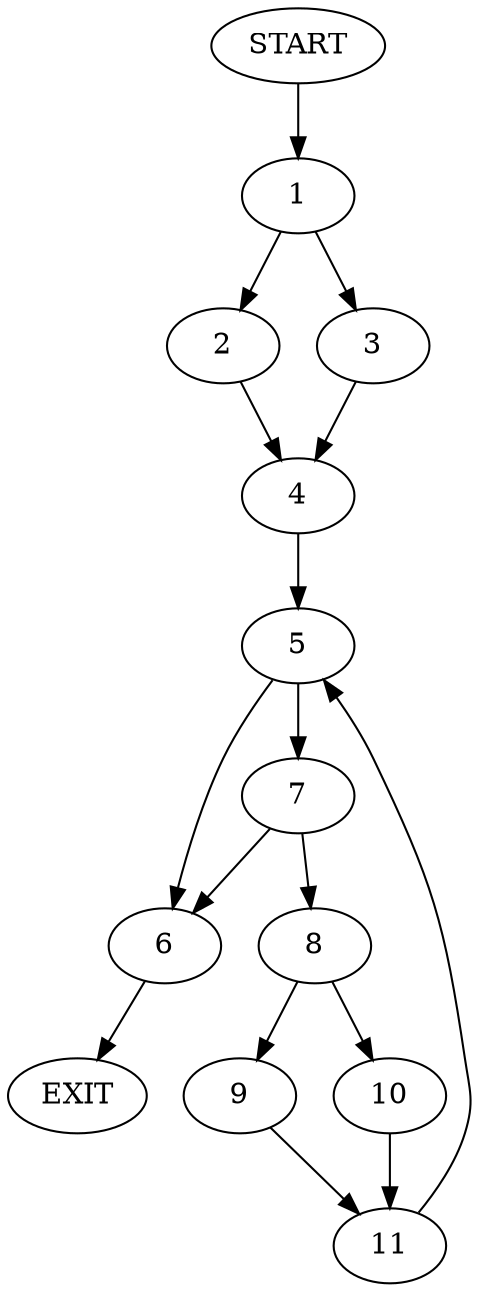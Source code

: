 digraph {
0 [label="START"];
1;
2;
3;
4;
5;
6;
7;
8;
9;
10;
11;
12 [label="EXIT"];
0 -> 1;
1 -> 2;
1 -> 3;
3 -> 4;
2 -> 4;
4 -> 5;
5 -> 6;
5 -> 7;
6 -> 12;
7 -> 8;
7 -> 6;
8 -> 9;
8 -> 10;
9 -> 11;
10 -> 11;
11 -> 5;
}